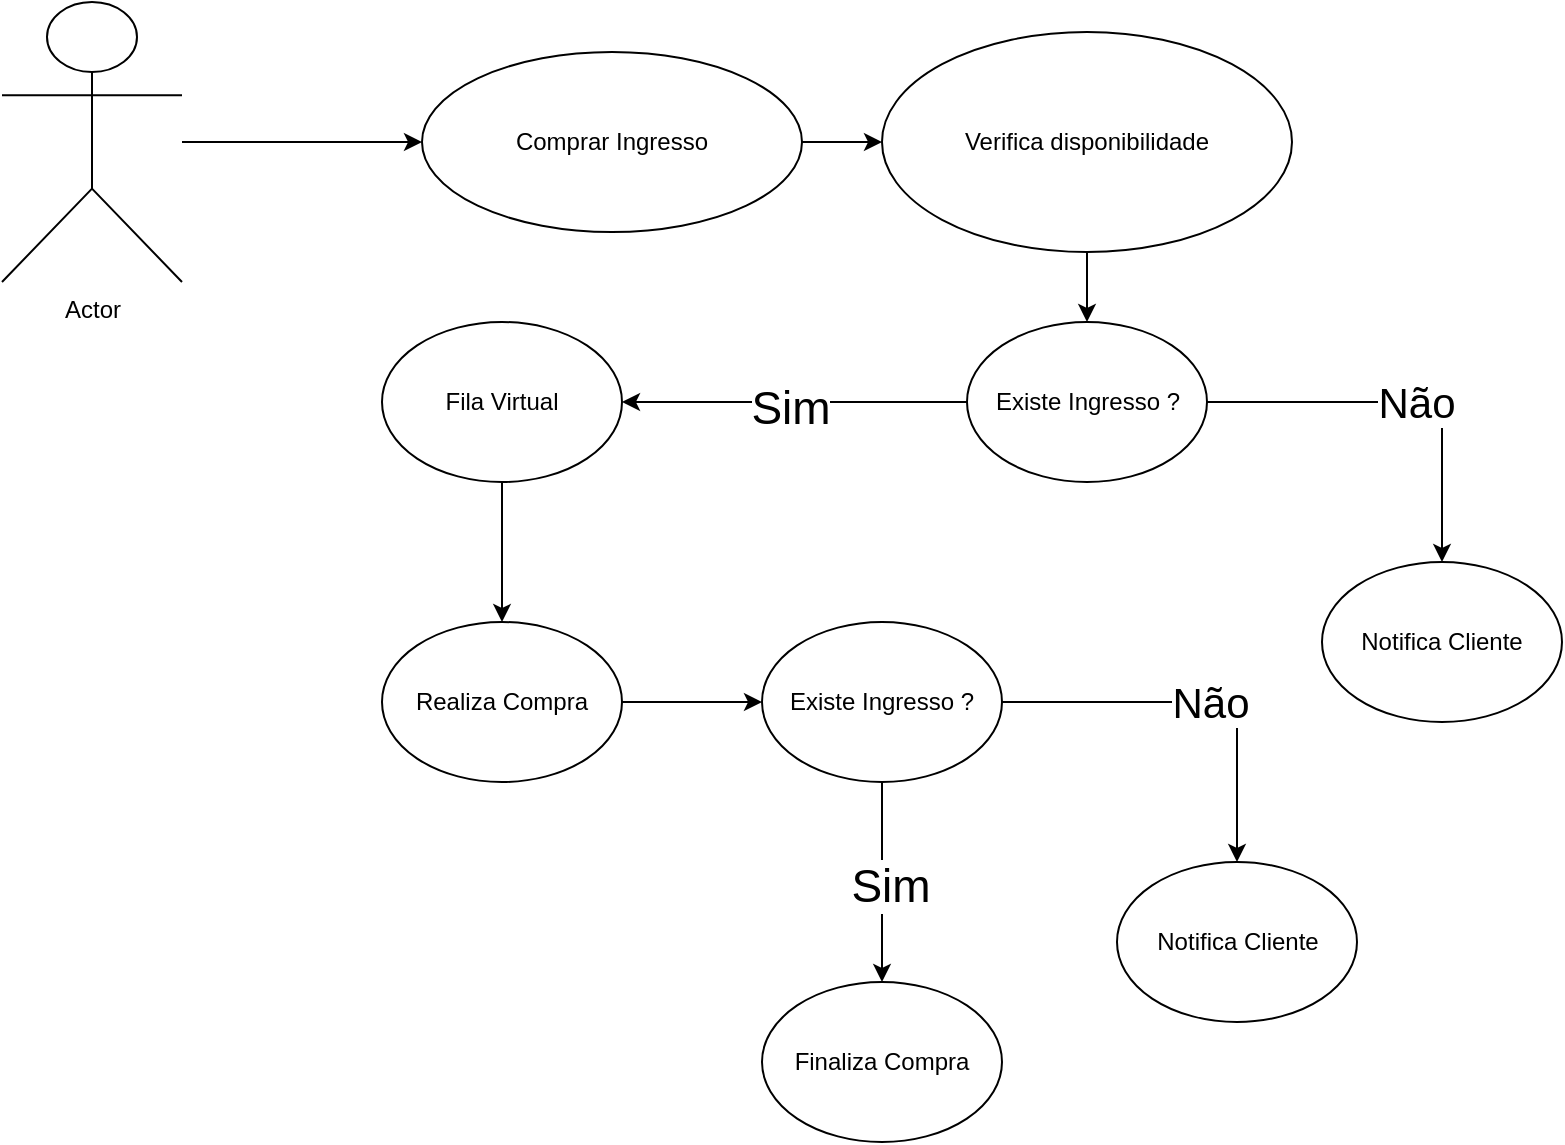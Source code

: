 <mxfile version="22.0.8" type="device">
  <diagram name="Página-1" id="GcPDwcCR-qQFohIboyNe">
    <mxGraphModel dx="1050" dy="558" grid="1" gridSize="10" guides="1" tooltips="1" connect="1" arrows="1" fold="1" page="1" pageScale="1" pageWidth="827" pageHeight="1169" math="0" shadow="0">
      <root>
        <mxCell id="0" />
        <mxCell id="1" parent="0" />
        <mxCell id="FL07xgErUj9llk57DB9T-8" style="edgeStyle=orthogonalEdgeStyle;rounded=0;orthogonalLoop=1;jettySize=auto;html=1;entryX=0;entryY=0.5;entryDx=0;entryDy=0;" edge="1" parent="1" source="FL07xgErUj9llk57DB9T-1" target="FL07xgErUj9llk57DB9T-7">
          <mxGeometry relative="1" as="geometry" />
        </mxCell>
        <mxCell id="FL07xgErUj9llk57DB9T-1" value="Actor" style="shape=umlActor;verticalLabelPosition=bottom;verticalAlign=top;html=1;outlineConnect=0;" vertex="1" parent="1">
          <mxGeometry x="20" y="10" width="90" height="140" as="geometry" />
        </mxCell>
        <mxCell id="FL07xgErUj9llk57DB9T-10" style="edgeStyle=orthogonalEdgeStyle;rounded=0;orthogonalLoop=1;jettySize=auto;html=1;" edge="1" parent="1" source="FL07xgErUj9llk57DB9T-7" target="FL07xgErUj9llk57DB9T-9">
          <mxGeometry relative="1" as="geometry" />
        </mxCell>
        <mxCell id="FL07xgErUj9llk57DB9T-7" value="Comprar Ingresso" style="ellipse;whiteSpace=wrap;html=1;" vertex="1" parent="1">
          <mxGeometry x="230" y="35" width="190" height="90" as="geometry" />
        </mxCell>
        <mxCell id="FL07xgErUj9llk57DB9T-14" style="edgeStyle=orthogonalEdgeStyle;rounded=0;orthogonalLoop=1;jettySize=auto;html=1;" edge="1" parent="1" source="FL07xgErUj9llk57DB9T-9" target="FL07xgErUj9llk57DB9T-13">
          <mxGeometry relative="1" as="geometry" />
        </mxCell>
        <mxCell id="FL07xgErUj9llk57DB9T-9" value="Verifica disponibilidade" style="ellipse;whiteSpace=wrap;html=1;" vertex="1" parent="1">
          <mxGeometry x="460" y="25" width="205" height="110" as="geometry" />
        </mxCell>
        <mxCell id="FL07xgErUj9llk57DB9T-15" style="edgeStyle=orthogonalEdgeStyle;rounded=0;orthogonalLoop=1;jettySize=auto;html=1;" edge="1" parent="1" source="FL07xgErUj9llk57DB9T-13" target="FL07xgErUj9llk57DB9T-17">
          <mxGeometry relative="1" as="geometry">
            <mxPoint x="760" y="290" as="targetPoint" />
          </mxGeometry>
        </mxCell>
        <mxCell id="FL07xgErUj9llk57DB9T-16" value="&lt;font style=&quot;font-size: 21px;&quot;&gt;Não&lt;/font&gt;" style="edgeLabel;html=1;align=center;verticalAlign=middle;resizable=0;points=[];" vertex="1" connectable="0" parent="FL07xgErUj9llk57DB9T-15">
          <mxGeometry x="0.051" relative="1" as="geometry">
            <mxPoint as="offset" />
          </mxGeometry>
        </mxCell>
        <mxCell id="FL07xgErUj9llk57DB9T-18" style="edgeStyle=orthogonalEdgeStyle;rounded=0;orthogonalLoop=1;jettySize=auto;html=1;entryX=1;entryY=0.5;entryDx=0;entryDy=0;" edge="1" parent="1" source="FL07xgErUj9llk57DB9T-13" target="FL07xgErUj9llk57DB9T-19">
          <mxGeometry relative="1" as="geometry">
            <mxPoint x="230" y="210" as="targetPoint" />
          </mxGeometry>
        </mxCell>
        <mxCell id="FL07xgErUj9llk57DB9T-28" value="&lt;font style=&quot;font-size: 23px;&quot;&gt;Sim&lt;/font&gt;" style="edgeLabel;html=1;align=center;verticalAlign=middle;resizable=0;points=[];" vertex="1" connectable="0" parent="FL07xgErUj9llk57DB9T-18">
          <mxGeometry x="0.038" y="3" relative="1" as="geometry">
            <mxPoint x="1" as="offset" />
          </mxGeometry>
        </mxCell>
        <mxCell id="FL07xgErUj9llk57DB9T-13" value="Existe Ingresso ?" style="ellipse;whiteSpace=wrap;html=1;" vertex="1" parent="1">
          <mxGeometry x="502.5" y="170" width="120" height="80" as="geometry" />
        </mxCell>
        <mxCell id="FL07xgErUj9llk57DB9T-17" value="Notifica Cliente" style="ellipse;whiteSpace=wrap;html=1;" vertex="1" parent="1">
          <mxGeometry x="680" y="290" width="120" height="80" as="geometry" />
        </mxCell>
        <mxCell id="FL07xgErUj9llk57DB9T-20" style="edgeStyle=orthogonalEdgeStyle;rounded=0;orthogonalLoop=1;jettySize=auto;html=1;" edge="1" parent="1" source="FL07xgErUj9llk57DB9T-19" target="FL07xgErUj9llk57DB9T-21">
          <mxGeometry relative="1" as="geometry">
            <mxPoint x="270" y="300" as="targetPoint" />
          </mxGeometry>
        </mxCell>
        <mxCell id="FL07xgErUj9llk57DB9T-19" value="Fila Virtual" style="ellipse;whiteSpace=wrap;html=1;" vertex="1" parent="1">
          <mxGeometry x="210" y="170" width="120" height="80" as="geometry" />
        </mxCell>
        <mxCell id="FL07xgErUj9llk57DB9T-27" style="edgeStyle=orthogonalEdgeStyle;rounded=0;orthogonalLoop=1;jettySize=auto;html=1;" edge="1" parent="1" source="FL07xgErUj9llk57DB9T-21" target="FL07xgErUj9llk57DB9T-25">
          <mxGeometry relative="1" as="geometry" />
        </mxCell>
        <mxCell id="FL07xgErUj9llk57DB9T-21" value="Realiza Compra" style="ellipse;whiteSpace=wrap;html=1;" vertex="1" parent="1">
          <mxGeometry x="210" y="320" width="120" height="80" as="geometry" />
        </mxCell>
        <mxCell id="FL07xgErUj9llk57DB9T-23" style="edgeStyle=orthogonalEdgeStyle;rounded=0;orthogonalLoop=1;jettySize=auto;html=1;" edge="1" parent="1" source="FL07xgErUj9llk57DB9T-25" target="FL07xgErUj9llk57DB9T-26">
          <mxGeometry relative="1" as="geometry">
            <mxPoint x="657.5" y="440" as="targetPoint" />
          </mxGeometry>
        </mxCell>
        <mxCell id="FL07xgErUj9llk57DB9T-24" value="&lt;font style=&quot;font-size: 21px;&quot;&gt;Não&lt;/font&gt;" style="edgeLabel;html=1;align=center;verticalAlign=middle;resizable=0;points=[];" vertex="1" connectable="0" parent="FL07xgErUj9llk57DB9T-23">
          <mxGeometry x="0.051" relative="1" as="geometry">
            <mxPoint as="offset" />
          </mxGeometry>
        </mxCell>
        <mxCell id="FL07xgErUj9llk57DB9T-25" value="Existe Ingresso ?" style="ellipse;whiteSpace=wrap;html=1;" vertex="1" parent="1">
          <mxGeometry x="400" y="320" width="120" height="80" as="geometry" />
        </mxCell>
        <mxCell id="FL07xgErUj9llk57DB9T-26" value="Notifica Cliente" style="ellipse;whiteSpace=wrap;html=1;" vertex="1" parent="1">
          <mxGeometry x="577.5" y="440" width="120" height="80" as="geometry" />
        </mxCell>
        <mxCell id="FL07xgErUj9llk57DB9T-29" style="edgeStyle=orthogonalEdgeStyle;rounded=0;orthogonalLoop=1;jettySize=auto;html=1;exitX=0.5;exitY=1;exitDx=0;exitDy=0;entryX=0.5;entryY=0;entryDx=0;entryDy=0;" edge="1" parent="1" source="FL07xgErUj9llk57DB9T-25" target="FL07xgErUj9llk57DB9T-32">
          <mxGeometry relative="1" as="geometry">
            <mxPoint x="460" y="490" as="targetPoint" />
            <mxPoint x="493" y="470" as="sourcePoint" />
          </mxGeometry>
        </mxCell>
        <mxCell id="FL07xgErUj9llk57DB9T-30" value="&lt;font style=&quot;font-size: 23px;&quot;&gt;Sim&lt;/font&gt;" style="edgeLabel;html=1;align=center;verticalAlign=middle;resizable=0;points=[];" vertex="1" connectable="0" parent="FL07xgErUj9llk57DB9T-29">
          <mxGeometry x="0.038" y="3" relative="1" as="geometry">
            <mxPoint x="1" as="offset" />
          </mxGeometry>
        </mxCell>
        <mxCell id="FL07xgErUj9llk57DB9T-32" value="Finaliza Compra" style="ellipse;whiteSpace=wrap;html=1;" vertex="1" parent="1">
          <mxGeometry x="400" y="500" width="120" height="80" as="geometry" />
        </mxCell>
      </root>
    </mxGraphModel>
  </diagram>
</mxfile>
